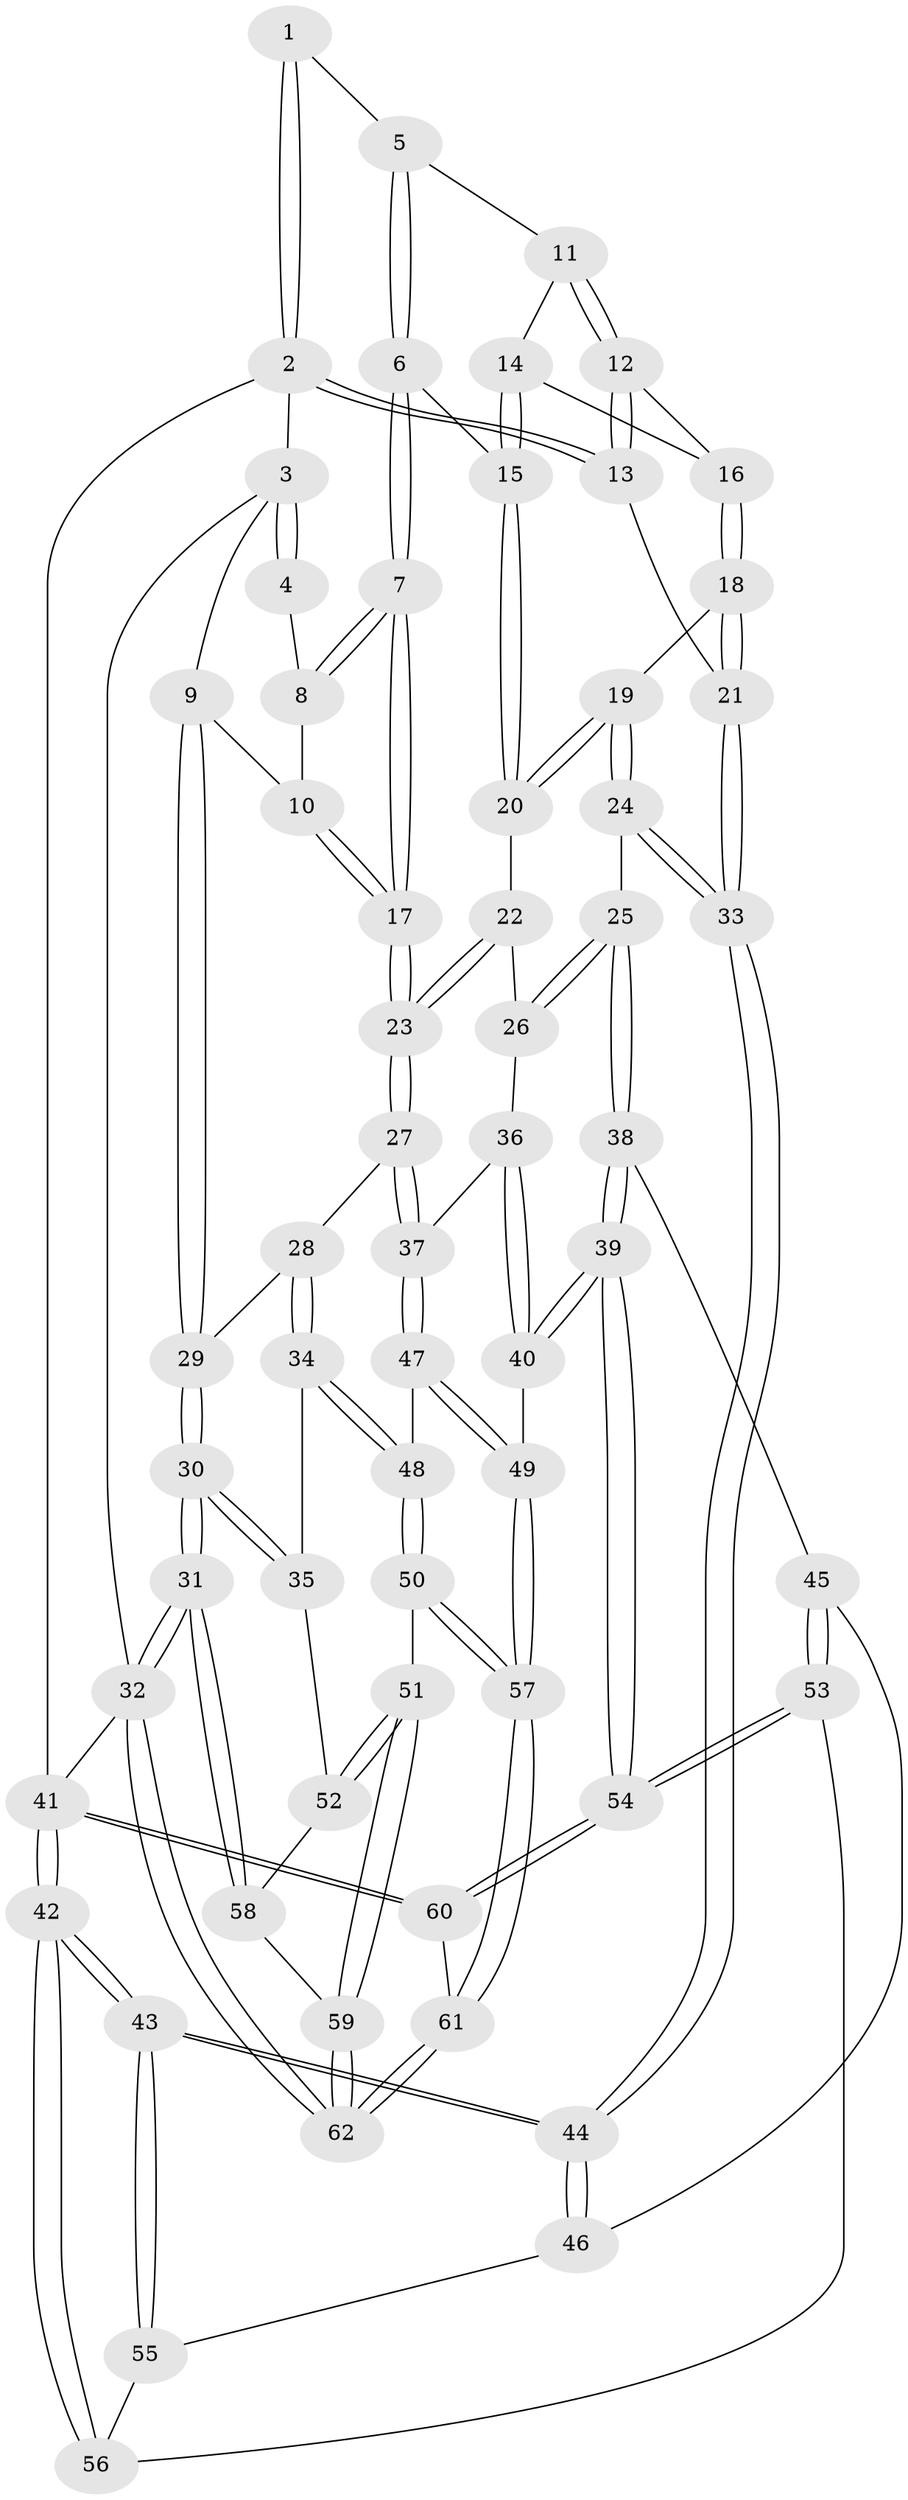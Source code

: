 // coarse degree distribution, {2: 0.06818181818181818, 4: 0.29545454545454547, 3: 0.6363636363636364}
// Generated by graph-tools (version 1.1) at 2025/38/03/04/25 23:38:26]
// undirected, 62 vertices, 152 edges
graph export_dot {
  node [color=gray90,style=filled];
  1 [pos="+0.5593775927559578+0"];
  2 [pos="+1+0"];
  3 [pos="+0+0"];
  4 [pos="+0.5563333463214467+0"];
  5 [pos="+0.721695157485384+0.1549516961384583"];
  6 [pos="+0.6138286503326342+0.3765077279986311"];
  7 [pos="+0.4899483153942984+0.3702107000208787"];
  8 [pos="+0.49515920277249886+0.13418345853100555"];
  9 [pos="+0+0"];
  10 [pos="+0.28069609214024727+0.2671957716978004"];
  11 [pos="+0.7911617764899859+0.18774247435245967"];
  12 [pos="+0.9367816455683441+0.22298550220956367"];
  13 [pos="+1+0.21562725864031498"];
  14 [pos="+0.7374724464591388+0.3443461069506588"];
  15 [pos="+0.6498084971644889+0.4075240195820179"];
  16 [pos="+0.7939759738256009+0.4109344992631419"];
  17 [pos="+0.38716218764813004+0.46635586794041656"];
  18 [pos="+0.7855964838713079+0.43502850408516797"];
  19 [pos="+0.7467772833640384+0.5175688420518215"];
  20 [pos="+0.703904504147863+0.49568180731682093"];
  21 [pos="+1+0.3792196056873"];
  22 [pos="+0.5935728383295832+0.5396382306574802"];
  23 [pos="+0.36596048834716427+0.5337193829789325"];
  24 [pos="+0.7523107385468326+0.5254241313045505"];
  25 [pos="+0.7666363971848617+0.6266025520333357"];
  26 [pos="+0.6143768563865509+0.6525855806267212"];
  27 [pos="+0.36007304873135787+0.542395529494893"];
  28 [pos="+0.08297381247116255+0.4603064754837152"];
  29 [pos="+0+0.23179879859986396"];
  30 [pos="+0+0.7151645361733654"];
  31 [pos="+0+1"];
  32 [pos="+0+1"];
  33 [pos="+1+0.41175880425022476"];
  34 [pos="+0.07908645159538825+0.7025109293772204"];
  35 [pos="+0.04642847294231466+0.7278098982858805"];
  36 [pos="+0.5886007287127499+0.6706999166309507"];
  37 [pos="+0.36041729752720963+0.5521554576699857"];
  38 [pos="+0.7953245654644407+0.6742805060106933"];
  39 [pos="+0.5874876284526431+0.8192588169950932"];
  40 [pos="+0.587389042231394+0.8192104249834783"];
  41 [pos="+1+1"];
  42 [pos="+1+1"];
  43 [pos="+1+0.7856324474396084"];
  44 [pos="+1+0.6221834669331202"];
  45 [pos="+0.8246022910425305+0.694703238003131"];
  46 [pos="+1+0.6592696332444444"];
  47 [pos="+0.3379208352369253+0.6564829649129411"];
  48 [pos="+0.3001911948852842+0.7024842432980268"];
  49 [pos="+0.5298011699469544+0.8201832094507462"];
  50 [pos="+0.27649023706812936+0.825380791837988"];
  51 [pos="+0.18297716172434605+0.860761420776829"];
  52 [pos="+0.07828820730062223+0.8200868075271205"];
  53 [pos="+0.8205180903298639+0.8642447788058507"];
  54 [pos="+0.7178173634500964+0.9967753996509755"];
  55 [pos="+0.9261282572630278+0.8523513528164806"];
  56 [pos="+0.9044331692097592+0.8760695226939802"];
  57 [pos="+0.36899912031339943+1"];
  58 [pos="+0.049503012148643166+0.8722589551462214"];
  59 [pos="+0.12890353631817497+0.9675812082022944"];
  60 [pos="+0.7122399391605188+1"];
  61 [pos="+0.3705952447112804+1"];
  62 [pos="+0.09756219733219554+1"];
  1 -- 2;
  1 -- 2;
  1 -- 5;
  2 -- 3;
  2 -- 13;
  2 -- 13;
  2 -- 41;
  3 -- 4;
  3 -- 4;
  3 -- 9;
  3 -- 32;
  4 -- 8;
  5 -- 6;
  5 -- 6;
  5 -- 11;
  6 -- 7;
  6 -- 7;
  6 -- 15;
  7 -- 8;
  7 -- 8;
  7 -- 17;
  7 -- 17;
  8 -- 10;
  9 -- 10;
  9 -- 29;
  9 -- 29;
  10 -- 17;
  10 -- 17;
  11 -- 12;
  11 -- 12;
  11 -- 14;
  12 -- 13;
  12 -- 13;
  12 -- 16;
  13 -- 21;
  14 -- 15;
  14 -- 15;
  14 -- 16;
  15 -- 20;
  15 -- 20;
  16 -- 18;
  16 -- 18;
  17 -- 23;
  17 -- 23;
  18 -- 19;
  18 -- 21;
  18 -- 21;
  19 -- 20;
  19 -- 20;
  19 -- 24;
  19 -- 24;
  20 -- 22;
  21 -- 33;
  21 -- 33;
  22 -- 23;
  22 -- 23;
  22 -- 26;
  23 -- 27;
  23 -- 27;
  24 -- 25;
  24 -- 33;
  24 -- 33;
  25 -- 26;
  25 -- 26;
  25 -- 38;
  25 -- 38;
  26 -- 36;
  27 -- 28;
  27 -- 37;
  27 -- 37;
  28 -- 29;
  28 -- 34;
  28 -- 34;
  29 -- 30;
  29 -- 30;
  30 -- 31;
  30 -- 31;
  30 -- 35;
  30 -- 35;
  31 -- 32;
  31 -- 32;
  31 -- 58;
  31 -- 58;
  32 -- 62;
  32 -- 62;
  32 -- 41;
  33 -- 44;
  33 -- 44;
  34 -- 35;
  34 -- 48;
  34 -- 48;
  35 -- 52;
  36 -- 37;
  36 -- 40;
  36 -- 40;
  37 -- 47;
  37 -- 47;
  38 -- 39;
  38 -- 39;
  38 -- 45;
  39 -- 40;
  39 -- 40;
  39 -- 54;
  39 -- 54;
  40 -- 49;
  41 -- 42;
  41 -- 42;
  41 -- 60;
  41 -- 60;
  42 -- 43;
  42 -- 43;
  42 -- 56;
  42 -- 56;
  43 -- 44;
  43 -- 44;
  43 -- 55;
  43 -- 55;
  44 -- 46;
  44 -- 46;
  45 -- 46;
  45 -- 53;
  45 -- 53;
  46 -- 55;
  47 -- 48;
  47 -- 49;
  47 -- 49;
  48 -- 50;
  48 -- 50;
  49 -- 57;
  49 -- 57;
  50 -- 51;
  50 -- 57;
  50 -- 57;
  51 -- 52;
  51 -- 52;
  51 -- 59;
  51 -- 59;
  52 -- 58;
  53 -- 54;
  53 -- 54;
  53 -- 56;
  54 -- 60;
  54 -- 60;
  55 -- 56;
  57 -- 61;
  57 -- 61;
  58 -- 59;
  59 -- 62;
  59 -- 62;
  60 -- 61;
  61 -- 62;
  61 -- 62;
}
